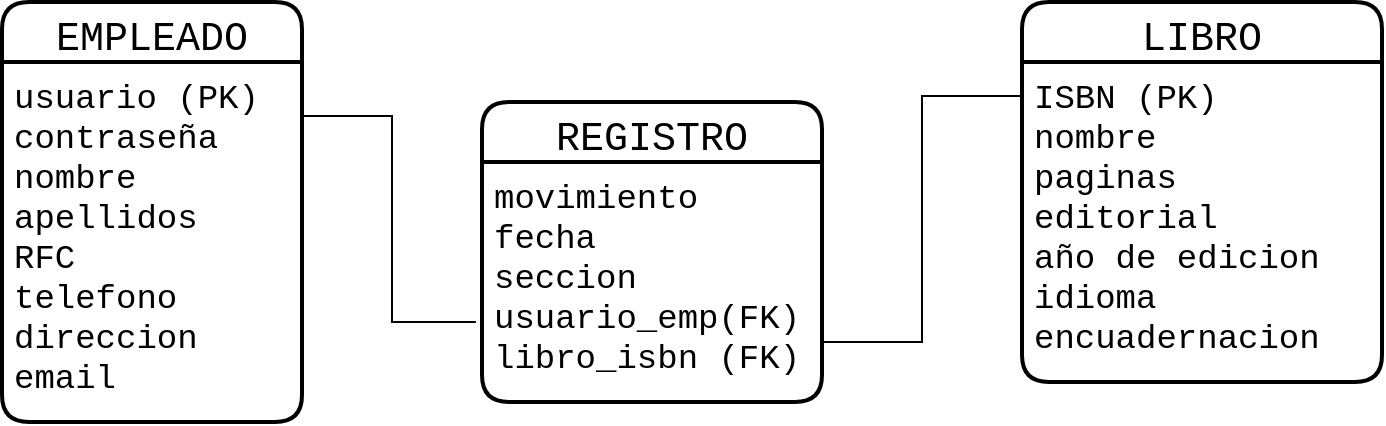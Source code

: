 <mxfile version="18.1.1" type="device"><diagram id="R2lEEEUBdFMjLlhIrx00" name="Page-1"><mxGraphModel dx="462" dy="517" grid="1" gridSize="10" guides="1" tooltips="1" connect="1" arrows="1" fold="1" page="1" pageScale="1" pageWidth="850" pageHeight="1100" math="0" shadow="0" extFonts="Permanent Marker^https://fonts.googleapis.com/css?family=Permanent+Marker"><root><mxCell id="0"/><mxCell id="1" parent="0"/><mxCell id="7Q00s5Bpwb0WXJsuFU_c-9" value="EMPLEADO" style="swimlane;childLayout=stackLayout;horizontal=1;startSize=30;horizontalStack=0;rounded=1;fontSize=20;fontStyle=0;strokeWidth=2;resizeParent=0;resizeLast=1;shadow=0;dashed=0;align=center;fontFamily=Courier New;" parent="1" vertex="1"><mxGeometry x="90" y="50" width="150" height="210" as="geometry"/></mxCell><mxCell id="7Q00s5Bpwb0WXJsuFU_c-10" value="usuario (PK)&#10;contraseña&#10;nombre&#10;apellidos&#10;RFC&#10;telefono&#10;direccion&#10;email" style="align=left;strokeColor=none;fillColor=none;spacingLeft=4;fontSize=17;verticalAlign=top;resizable=0;rotatable=0;part=1;fontFamily=Courier New;" parent="7Q00s5Bpwb0WXJsuFU_c-9" vertex="1"><mxGeometry y="30" width="150" height="180" as="geometry"/></mxCell><mxCell id="7Q00s5Bpwb0WXJsuFU_c-14" value="REGISTRO" style="swimlane;childLayout=stackLayout;horizontal=1;startSize=30;horizontalStack=0;rounded=1;fontSize=20;fontStyle=0;strokeWidth=2;resizeParent=0;resizeLast=1;shadow=0;dashed=0;align=center;fontFamily=Courier New;" parent="1" vertex="1"><mxGeometry x="330" y="100" width="170" height="150" as="geometry"/></mxCell><mxCell id="7Q00s5Bpwb0WXJsuFU_c-15" value="movimiento&#10;fecha&#10;seccion&#10;usuario_emp(FK)&#10;libro_isbn (FK)&#10;" style="align=left;strokeColor=none;fillColor=none;spacingLeft=4;fontSize=17;verticalAlign=top;resizable=0;rotatable=0;part=1;fontFamily=Courier New;" parent="7Q00s5Bpwb0WXJsuFU_c-14" vertex="1"><mxGeometry y="30" width="170" height="120" as="geometry"/></mxCell><mxCell id="7Q00s5Bpwb0WXJsuFU_c-16" value="LIBRO" style="swimlane;childLayout=stackLayout;horizontal=1;startSize=30;horizontalStack=0;rounded=1;fontSize=20;fontStyle=0;strokeWidth=2;resizeParent=0;resizeLast=1;shadow=0;dashed=0;align=center;fontFamily=Courier New;" parent="1" vertex="1"><mxGeometry x="600" y="50" width="180" height="190" as="geometry"/></mxCell><mxCell id="7Q00s5Bpwb0WXJsuFU_c-17" value="ISBN (PK)&#10;nombre&#10;paginas&#10;editorial&#10;año de edicion&#10;idioma&#10;encuadernacion&#10;" style="align=left;strokeColor=none;fillColor=none;spacingLeft=4;fontSize=17;verticalAlign=top;resizable=0;rotatable=0;part=1;fontFamily=Courier New;" parent="7Q00s5Bpwb0WXJsuFU_c-16" vertex="1"><mxGeometry y="30" width="180" height="160" as="geometry"/></mxCell><mxCell id="7Q00s5Bpwb0WXJsuFU_c-26" style="edgeStyle=orthogonalEdgeStyle;rounded=0;orthogonalLoop=1;jettySize=auto;html=1;exitX=-0.018;exitY=0.667;exitDx=0;exitDy=0;entryX=0.994;entryY=0.15;entryDx=0;entryDy=0;entryPerimeter=0;fontFamily=Courier New;fontSize=20;endArrow=none;endFill=0;strokeColor=#000000;exitPerimeter=0;" parent="1" source="7Q00s5Bpwb0WXJsuFU_c-15" target="7Q00s5Bpwb0WXJsuFU_c-10" edge="1"><mxGeometry relative="1" as="geometry"/></mxCell><mxCell id="7Q00s5Bpwb0WXJsuFU_c-27" style="edgeStyle=orthogonalEdgeStyle;rounded=0;orthogonalLoop=1;jettySize=auto;html=1;exitX=1;exitY=0.75;exitDx=0;exitDy=0;entryX=-0.001;entryY=0.106;entryDx=0;entryDy=0;entryPerimeter=0;fontFamily=Courier New;fontSize=20;endArrow=none;endFill=0;strokeColor=#000000;" parent="1" source="7Q00s5Bpwb0WXJsuFU_c-15" target="7Q00s5Bpwb0WXJsuFU_c-17" edge="1"><mxGeometry relative="1" as="geometry"><mxPoint x="530" y="280" as="sourcePoint"/></mxGeometry></mxCell></root></mxGraphModel></diagram></mxfile>